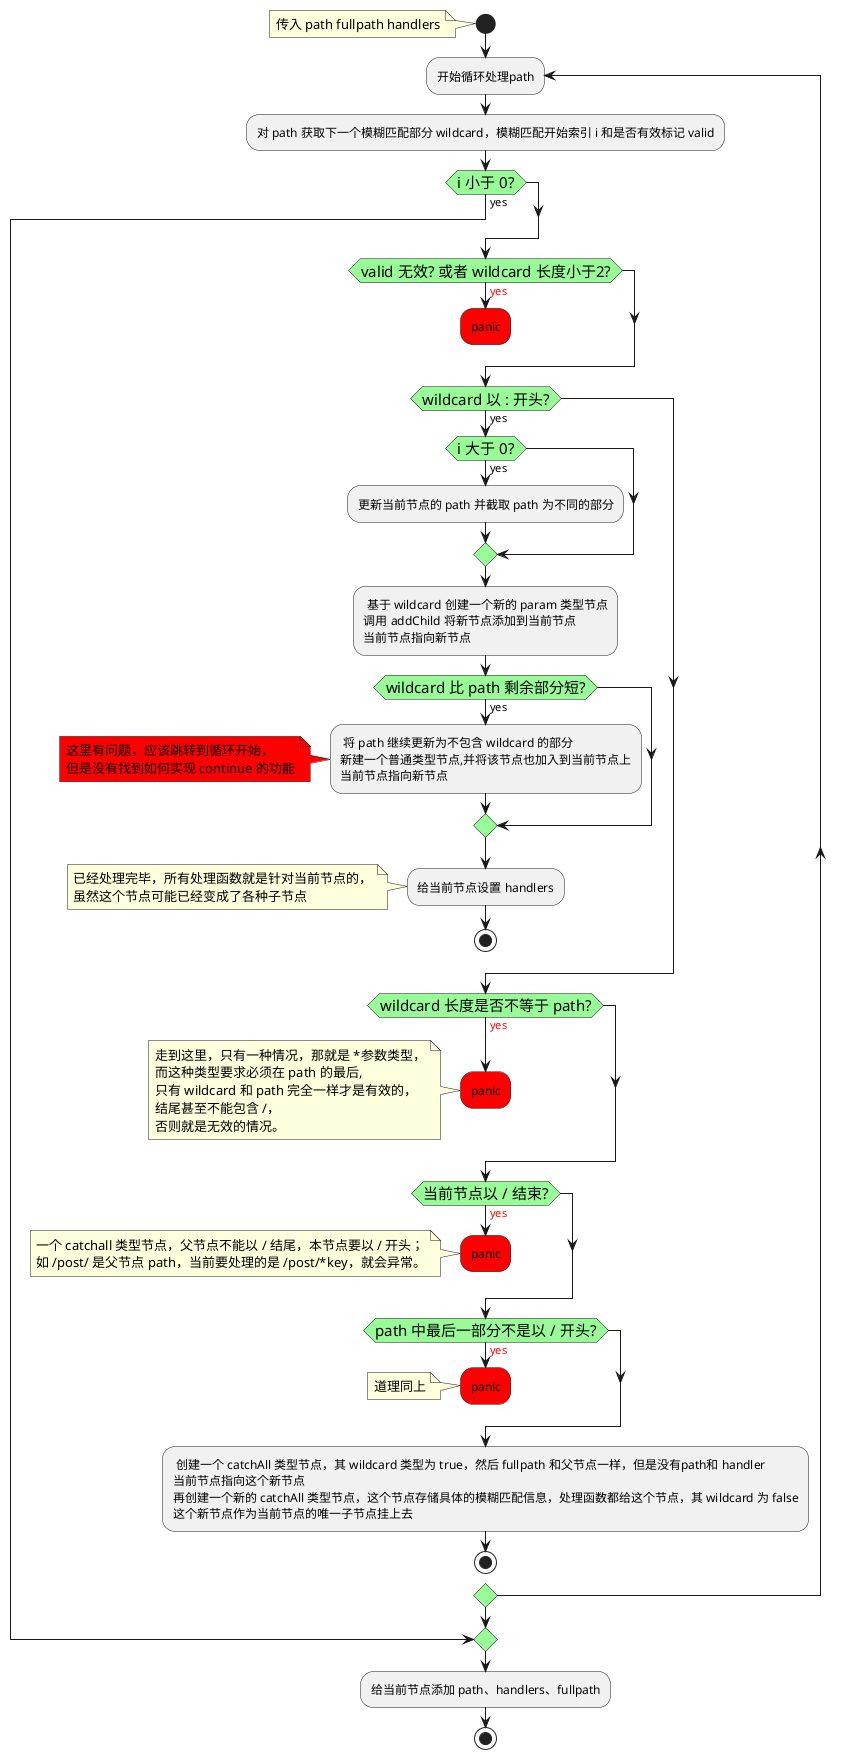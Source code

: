 @startuml
'insertChild 方法

<style>
    activityDiagram {
      diamond {
        BackgroundColor PaleGreen
'        LineColor #00FF00
        FontColor black

        FontSize 15
      }
    }
</style>

start
note left: 传入 path fullpath handlers

label 开始循环
repeat :开始循环处理path;

    :对 path 获取下一个模糊匹配部分 wildcard，模糊匹配开始索引 i 和是否有效标记 valid;

    if(i 小于 0?) is (yes) then
        break
    endif

    if(valid 无效? 或者 wildcard 长度小于2?) is (<color:red>yes) then
            #red :panic;
            kill
     endif

    if(wildcard 以 : 开头?)  is (yes) then
        if(i 大于 0?) is (yes) then
            :更新当前节点的 path 并截取 path 为不同的部分;
        endif

        : 基于 wildcard 创建一个新的 param 类型节点
        调用 addChild 将新节点添加到当前节点
        当前节点指向新节点;

        if(wildcard 比 path 剩余部分短?) is (yes) then
            : 将 path 继续更新为不包含 wildcard 的部分
            新建一个普通类型节点,并将该节点也加入到当前节点上
            当前节点指向新节点;
            note left #red
            这里有问题，应该跳转到循环开始，
            但是没有找到如何实现 continue 的功能
            endnote
        endif

        :给当前节点设置 handlers;
        note left
            已经处理完毕，所有处理函数就是针对当前节点的，
            虽然这个节点可能已经变成了各种子节点
        end note
        stop
    endif

    if(wildcard 长度是否不等于 path?) is (<color:red>yes) then
        #red :panic;
        note left
            走到这里，只有一种情况，那就是 *参数类型，
            而这种类型要求必须在 path 的最后,
            只有 wildcard 和 path 完全一样才是有效的，
            结尾甚至不能包含 /，
            否则就是无效的情况。
        end note
        kill
    endif

    if(当前节点以 / 结束?) is (<color:red>yes) then
        #red :panic;
        note left
            一个 catchall 类型节点，父节点不能以 / 结尾，本节点要以 / 开头；
            如 /post/ 是父节点 path，当前要处理的是 /post/*key，就会异常。
        end note
        kill
    endif

    if(path 中最后一部分不是以 / 开头?) is (<color:red>yes) then
        #red :panic;
        note left: 道理同上
        kill
    endif

    : 创建一个 catchAll 类型节点，其 wildcard 类型为 true，然后 fullpath 和父节点一样，但是没有path和 handler
    当前节点指向这个新节点
    再创建一个新的 catchAll 类型节点，这个节点存储具体的模糊匹配信息，处理函数都给这个节点，其 wildcard 为 false
    这个新节点作为当前节点的唯一子节点挂上去;
    stop


repeat while

:给当前节点添加 path、handlers、fullpath;
stop

@enduml

